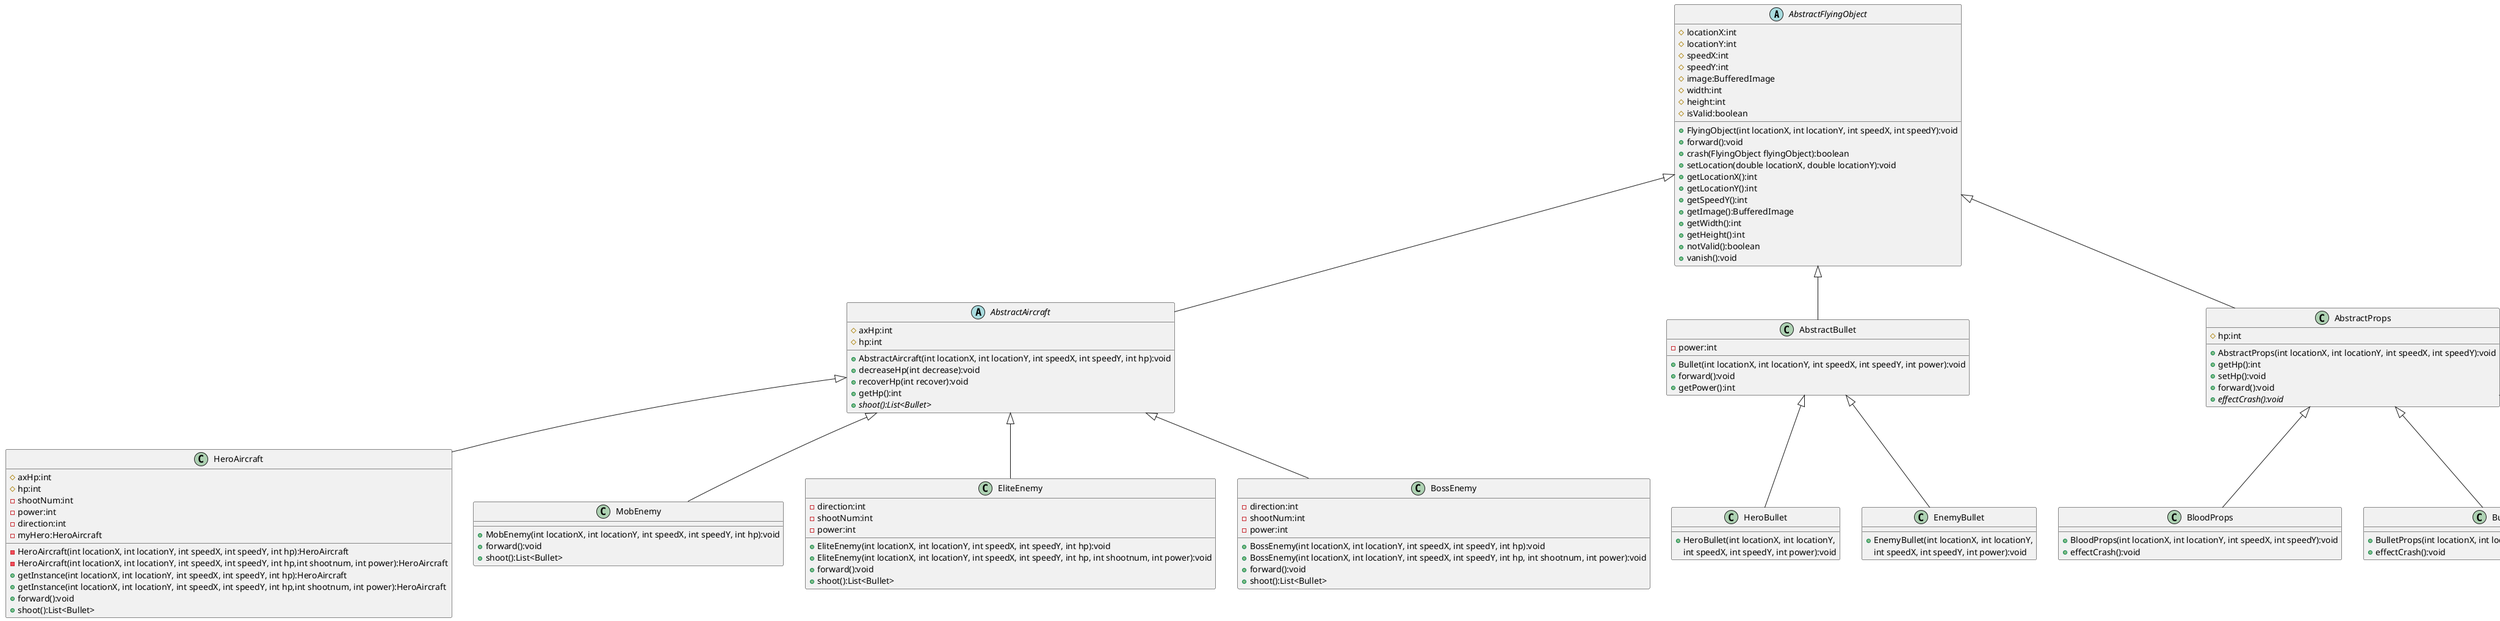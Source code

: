 @startuml
'https://plantuml.com/class-diagram

abstract class AbstractFlyingObject
{
    # locationX:int
    # locationY:int
    # speedX:int
    # speedY:int
    # image:BufferedImage
    # width:int
    # height:int
    # isValid:boolean

    + FlyingObject(int locationX, int locationY, int speedX, int speedY):void
    + forward():void
    + crash(FlyingObject flyingObject):boolean
    + setLocation(double locationX, double locationY):void
    + getLocationX():int
    + getLocationY():int
    + getSpeedY():int
    + getImage():BufferedImage
    + getWidth():int
    + getHeight():int
    + notValid():boolean
    + vanish():void
}
abstract class AbstractAircraft
{
	# axHp:int
    # hp:int
    + AbstractAircraft(int locationX, int locationY, int speedX, int speedY, int hp):void
    + decreaseHp(int decrease):void
    + recoverHp(int recover):void
    + getHp():int
    + {abstract} shoot():List<Bullet>
 }

class AbstractBullet
{
    - power:int
    + Bullet(int locationX, int locationY, int speedX, int speedY, int power):void
    + forward():void
	+ getPower():int
}

AbstractFlyingObject <|-- AbstractAircraft
AbstractFlyingObject <|-- AbstractBullet
AbstractFlyingObject <|-- AbstractProps

AbstractAircraft <|-- HeroAircraft
AbstractAircraft <|-- MobEnemy
AbstractAircraft <|-- EliteEnemy
AbstractAircraft <|-- BossEnemy

AbstractBullet <|-- HeroBullet
AbstractBullet <|-- EnemyBullet
AbstractProps <|-- BloodProps
AbstractProps <|-- BulletProps
AbstractProps <|-- BombProps


class HeroAircraft {
    # axHp:int
    # hp:int
    - shootNum:int
    - power:int
    - direction:int
    - myHero:HeroAircraft
    - HeroAircraft(int locationX, int locationY, int speedX, int speedY, int hp):HeroAircraft
    - HeroAircraft(int locationX, int locationY, int speedX, int speedY, int hp,int shootnum, int power):HeroAircraft
    + getInstance(int locationX, int locationY, int speedX, int speedY, int hp):HeroAircraft
    + getInstance(int locationX, int locationY, int speedX, int speedY, int hp,int shootnum, int power):HeroAircraft
    + forward():void
    + shoot():List<Bullet>
}

class MobEnemy {
    + MobEnemy(int locationX, int locationY, int speedX, int speedY, int hp):void
    + forward():void
    + shoot():List<Bullet>
}

class EliteEnemy
{

    - direction:int
    - shootNum:int
    - power:int
    + EliteEnemy(int locationX, int locationY, int speedX, int speedY, int hp):void
    + EliteEnemy(int locationX, int locationY, int speedX, int speedY, int hp, int shootnum, int power):void
    + forward():void
    + shoot():List<Bullet>
}

class BossEnemy
{

    - direction:int
    - shootNum:int
    - power:int
    + BossEnemy(int locationX, int locationY, int speedX, int speedY, int hp):void
    + BossEnemy(int locationX, int locationY, int speedX, int speedY, int hp, int shootnum, int power):void
    + forward():void
    + shoot():List<Bullet>
}



class HeroBullet {
    + HeroBullet(int locationX, int locationY,
     int speedX, int speedY, int power):void
}

class EnemyBullet {
    + EnemyBullet(int locationX, int locationY,
     int speedX, int speedY, int power):void
}

class AbstractProps{
    # hp:int
    + AbstractProps(int locationX, int locationY, int speedX, int speedY):void
    + getHp():int
    + setHp():void
    + forward():void
    +{abstract}effectCrash():void
}

class BloodProps
{
+ BloodProps(int locationX, int locationY, int speedX, int speedY):void
+ effectCrash():void
}

class BulletProps
{
+ BulletProps(int locationX, int locationY, int speedX, int speedY):void
+ effectCrash():void
}

class BombProps
{
+ BombProps(int locationX, int locationY, int speedX, int speedY):void
+ effectCrash():void
}




















@enduml